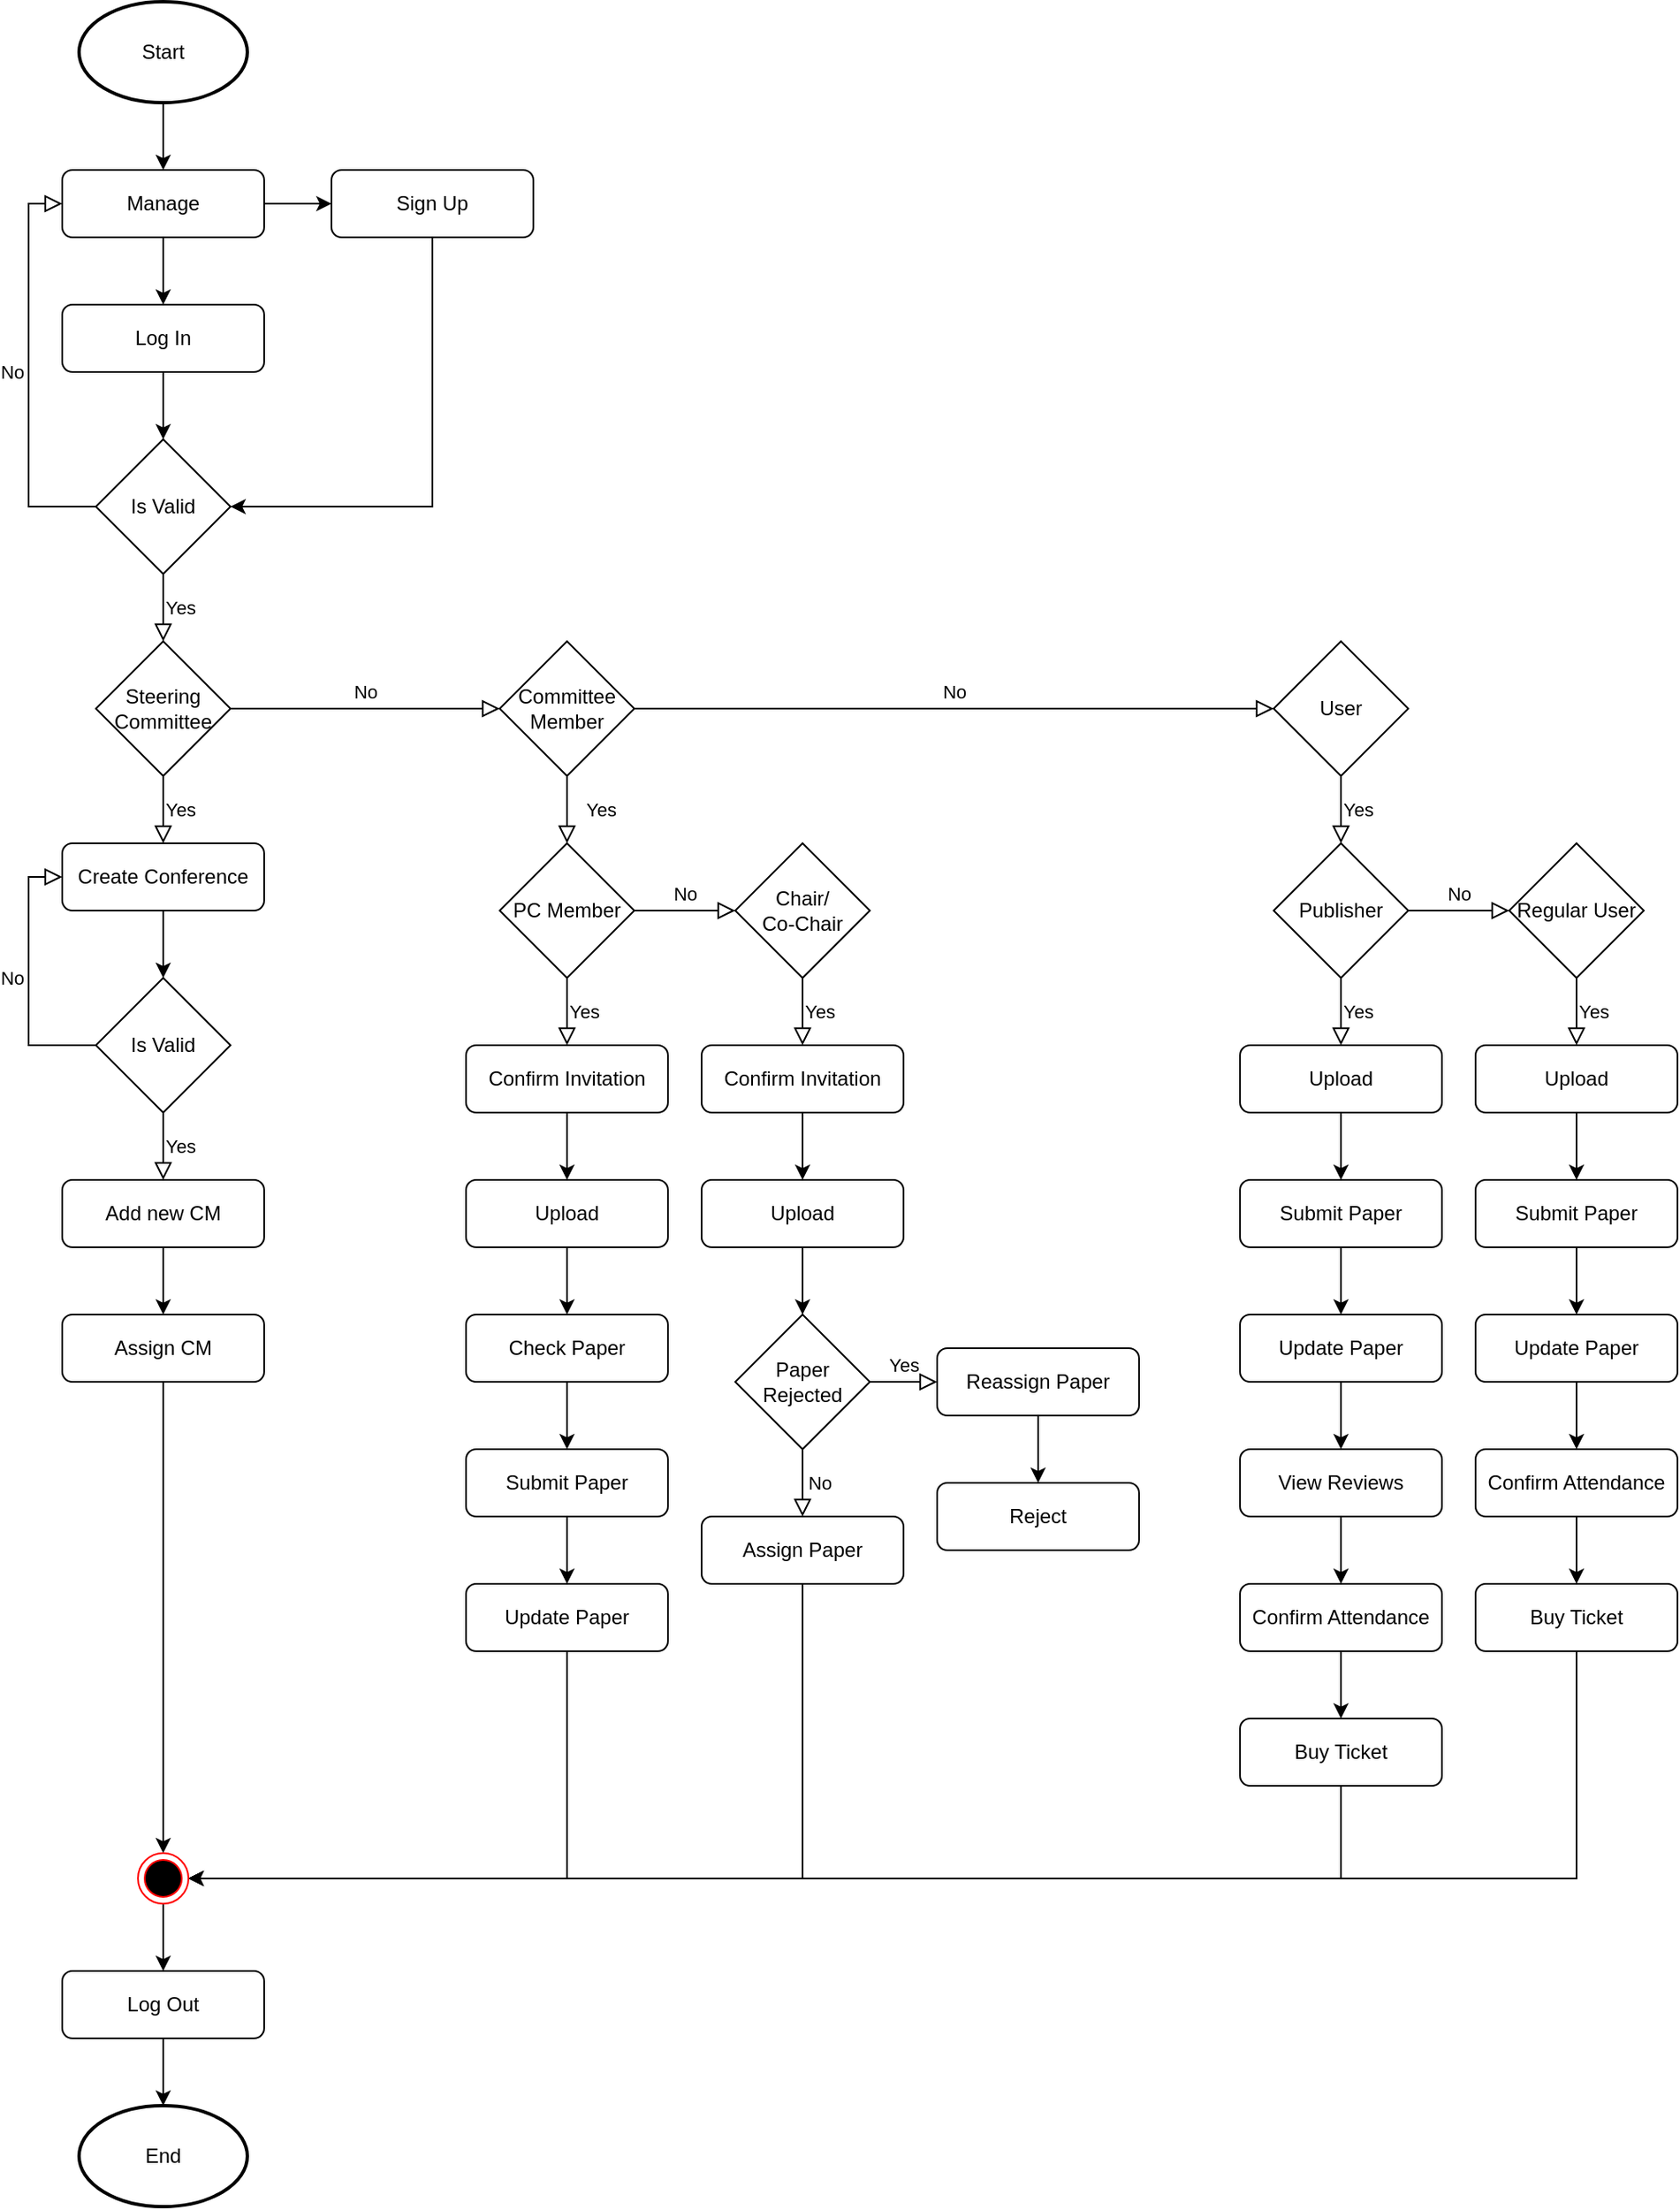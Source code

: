 <mxfile version="12.9.7" type="device"><diagram id="C5RBs43oDa-KdzZeNtuy" name="Page-1"><mxGraphModel dx="2031" dy="1090" grid="1" gridSize="10" guides="1" tooltips="1" connect="1" arrows="1" fold="1" page="1" pageScale="1" pageWidth="827" pageHeight="1169" math="0" shadow="0"><root><mxCell id="WIyWlLk6GJQsqaUBKTNV-0"/><mxCell id="WIyWlLk6GJQsqaUBKTNV-1" parent="WIyWlLk6GJQsqaUBKTNV-0"/><mxCell id="WIyWlLk6GJQsqaUBKTNV-4" value="Yes" style="rounded=0;html=1;jettySize=auto;orthogonalLoop=1;fontSize=11;endArrow=block;endFill=0;endSize=8;strokeWidth=1;shadow=0;labelBackgroundColor=none;edgeStyle=orthogonalEdgeStyle;exitX=0.5;exitY=1;exitDx=0;exitDy=0;entryX=0.5;entryY=0;entryDx=0;entryDy=0;" parent="WIyWlLk6GJQsqaUBKTNV-1" source="ciGOlzLyT1kSe8K-1vry-33" target="ciGOlzLyT1kSe8K-1vry-35" edge="1"><mxGeometry y="20" relative="1" as="geometry"><mxPoint as="offset"/><mxPoint x="219.5" y="530" as="sourcePoint"/><mxPoint x="219.5" y="570" as="targetPoint"/></mxGeometry></mxCell><mxCell id="WIyWlLk6GJQsqaUBKTNV-5" value="No" style="edgeStyle=orthogonalEdgeStyle;rounded=0;html=1;jettySize=auto;orthogonalLoop=1;fontSize=11;endArrow=block;endFill=0;endSize=8;strokeWidth=1;shadow=0;labelBackgroundColor=none;exitX=1;exitY=0.5;exitDx=0;exitDy=0;entryX=0;entryY=0.5;entryDx=0;entryDy=0;" parent="WIyWlLk6GJQsqaUBKTNV-1" source="ciGOlzLyT1kSe8K-1vry-27" target="ciGOlzLyT1kSe8K-1vry-33" edge="1"><mxGeometry y="10" relative="1" as="geometry"><mxPoint as="offset"/><mxPoint x="290" y="479.5" as="sourcePoint"/><mxPoint x="340" y="479.5" as="targetPoint"/></mxGeometry></mxCell><mxCell id="WIyWlLk6GJQsqaUBKTNV-9" value="Yes" style="edgeStyle=orthogonalEdgeStyle;rounded=0;html=1;jettySize=auto;orthogonalLoop=1;fontSize=11;endArrow=block;endFill=0;endSize=8;strokeWidth=1;shadow=0;labelBackgroundColor=none;exitX=0.5;exitY=1;exitDx=0;exitDy=0;" parent="WIyWlLk6GJQsqaUBKTNV-1" source="ciGOlzLyT1kSe8K-1vry-29" target="ciGOlzLyT1kSe8K-1vry-27" edge="1"><mxGeometry y="10" relative="1" as="geometry"><mxPoint as="offset"/><mxPoint x="220" y="410" as="sourcePoint"/><mxPoint x="630" y="380" as="targetPoint"/></mxGeometry></mxCell><mxCell id="ciGOlzLyT1kSe8K-1vry-17" value="" style="edgeStyle=orthogonalEdgeStyle;rounded=0;orthogonalLoop=1;jettySize=auto;html=1;" edge="1" parent="WIyWlLk6GJQsqaUBKTNV-1" source="WIyWlLk6GJQsqaUBKTNV-11" target="ciGOlzLyT1kSe8K-1vry-15"><mxGeometry relative="1" as="geometry"/></mxCell><mxCell id="ciGOlzLyT1kSe8K-1vry-24" style="edgeStyle=orthogonalEdgeStyle;rounded=0;orthogonalLoop=1;jettySize=auto;html=1;exitX=0.5;exitY=1;exitDx=0;exitDy=0;entryX=0.5;entryY=0;entryDx=0;entryDy=0;" edge="1" parent="WIyWlLk6GJQsqaUBKTNV-1" source="WIyWlLk6GJQsqaUBKTNV-11" target="ciGOlzLyT1kSe8K-1vry-23"><mxGeometry relative="1" as="geometry"/></mxCell><mxCell id="WIyWlLk6GJQsqaUBKTNV-11" value="Manage" style="rounded=1;whiteSpace=wrap;html=1;fontSize=12;glass=0;strokeWidth=1;shadow=0;" parent="WIyWlLk6GJQsqaUBKTNV-1" vertex="1"><mxGeometry x="160" y="160" width="120" height="40" as="geometry"/></mxCell><mxCell id="ciGOlzLyT1kSe8K-1vry-0" value="No" style="edgeStyle=orthogonalEdgeStyle;rounded=0;html=1;jettySize=auto;orthogonalLoop=1;fontSize=11;endArrow=block;endFill=0;endSize=8;strokeWidth=1;shadow=0;labelBackgroundColor=none;entryX=0;entryY=0.5;entryDx=0;entryDy=0;exitX=0;exitY=0.5;exitDx=0;exitDy=0;" edge="1" parent="WIyWlLk6GJQsqaUBKTNV-1" source="ciGOlzLyT1kSe8K-1vry-29" target="WIyWlLk6GJQsqaUBKTNV-11"><mxGeometry y="10" relative="1" as="geometry"><mxPoint as="offset"/><mxPoint x="170" y="360" as="sourcePoint"/><mxPoint x="140" y="360" as="targetPoint"/></mxGeometry></mxCell><mxCell id="ciGOlzLyT1kSe8K-1vry-1" value="Yes" style="edgeStyle=orthogonalEdgeStyle;rounded=0;html=1;jettySize=auto;orthogonalLoop=1;fontSize=11;endArrow=block;endFill=0;endSize=8;strokeWidth=1;shadow=0;labelBackgroundColor=none;exitX=0.5;exitY=1;exitDx=0;exitDy=0;entryX=0.5;entryY=0;entryDx=0;entryDy=0;" edge="1" parent="WIyWlLk6GJQsqaUBKTNV-1" source="ciGOlzLyT1kSe8K-1vry-35" target="ciGOlzLyT1kSe8K-1vry-56"><mxGeometry y="10" relative="1" as="geometry"><mxPoint as="offset"/><mxPoint x="510" y="660" as="sourcePoint"/><mxPoint x="560" y="660" as="targetPoint"/></mxGeometry></mxCell><mxCell id="ciGOlzLyT1kSe8K-1vry-20" style="edgeStyle=orthogonalEdgeStyle;rounded=0;orthogonalLoop=1;jettySize=auto;html=1;exitX=0.5;exitY=1;exitDx=0;exitDy=0;exitPerimeter=0;entryX=0.5;entryY=0;entryDx=0;entryDy=0;" edge="1" parent="WIyWlLk6GJQsqaUBKTNV-1" source="ciGOlzLyT1kSe8K-1vry-4" target="WIyWlLk6GJQsqaUBKTNV-11"><mxGeometry relative="1" as="geometry"/></mxCell><mxCell id="ciGOlzLyT1kSe8K-1vry-4" value="&lt;div&gt;Start&lt;/div&gt;" style="strokeWidth=2;html=1;shape=mxgraph.flowchart.start_1;whiteSpace=wrap;" vertex="1" parent="WIyWlLk6GJQsqaUBKTNV-1"><mxGeometry x="170" y="60" width="100" height="60" as="geometry"/></mxCell><mxCell id="ciGOlzLyT1kSe8K-1vry-22" style="edgeStyle=orthogonalEdgeStyle;rounded=0;orthogonalLoop=1;jettySize=auto;html=1;exitX=0.5;exitY=1;exitDx=0;exitDy=0;entryX=1;entryY=0.5;entryDx=0;entryDy=0;" edge="1" parent="WIyWlLk6GJQsqaUBKTNV-1" source="ciGOlzLyT1kSe8K-1vry-15" target="ciGOlzLyT1kSe8K-1vry-29"><mxGeometry relative="1" as="geometry"><mxPoint x="270" y="360" as="targetPoint"/></mxGeometry></mxCell><mxCell id="ciGOlzLyT1kSe8K-1vry-15" value="Sign Up" style="rounded=1;whiteSpace=wrap;html=1;fontSize=12;glass=0;strokeWidth=1;shadow=0;" vertex="1" parent="WIyWlLk6GJQsqaUBKTNV-1"><mxGeometry x="320" y="160" width="120" height="40" as="geometry"/></mxCell><mxCell id="ciGOlzLyT1kSe8K-1vry-25" style="edgeStyle=orthogonalEdgeStyle;rounded=0;orthogonalLoop=1;jettySize=auto;html=1;exitX=0.5;exitY=1;exitDx=0;exitDy=0;entryX=0.5;entryY=0;entryDx=0;entryDy=0;" edge="1" parent="WIyWlLk6GJQsqaUBKTNV-1" source="ciGOlzLyT1kSe8K-1vry-23" target="ciGOlzLyT1kSe8K-1vry-29"><mxGeometry relative="1" as="geometry"><mxPoint x="220" y="310" as="targetPoint"/></mxGeometry></mxCell><mxCell id="ciGOlzLyT1kSe8K-1vry-23" value="Log In" style="rounded=1;whiteSpace=wrap;html=1;fontSize=12;glass=0;strokeWidth=1;shadow=0;" vertex="1" parent="WIyWlLk6GJQsqaUBKTNV-1"><mxGeometry x="160" y="240" width="120" height="40" as="geometry"/></mxCell><mxCell id="ciGOlzLyT1kSe8K-1vry-27" value="Steering Committee" style="rhombus;whiteSpace=wrap;html=1;" vertex="1" parent="WIyWlLk6GJQsqaUBKTNV-1"><mxGeometry x="180" y="440" width="80" height="80" as="geometry"/></mxCell><mxCell id="ciGOlzLyT1kSe8K-1vry-29" value="Is Valid" style="rhombus;whiteSpace=wrap;html=1;" vertex="1" parent="WIyWlLk6GJQsqaUBKTNV-1"><mxGeometry x="180" y="320" width="80" height="80" as="geometry"/></mxCell><mxCell id="ciGOlzLyT1kSe8K-1vry-30" value="No" style="edgeStyle=orthogonalEdgeStyle;rounded=0;html=1;jettySize=auto;orthogonalLoop=1;fontSize=11;endArrow=block;endFill=0;endSize=8;strokeWidth=1;shadow=0;labelBackgroundColor=none;entryX=0;entryY=0.5;entryDx=0;entryDy=0;exitX=1;exitY=0.5;exitDx=0;exitDy=0;" edge="1" parent="WIyWlLk6GJQsqaUBKTNV-1" source="ciGOlzLyT1kSe8K-1vry-33" target="ciGOlzLyT1kSe8K-1vry-34"><mxGeometry y="10" relative="1" as="geometry"><mxPoint as="offset"/><mxPoint x="450" y="479.5" as="sourcePoint"/><mxPoint x="500" y="479.5" as="targetPoint"/></mxGeometry></mxCell><mxCell id="ciGOlzLyT1kSe8K-1vry-31" value="No" style="edgeStyle=orthogonalEdgeStyle;rounded=0;html=1;jettySize=auto;orthogonalLoop=1;fontSize=11;endArrow=block;endFill=0;endSize=8;strokeWidth=1;shadow=0;labelBackgroundColor=none;exitX=0.5;exitY=1;exitDx=0;exitDy=0;entryX=0.5;entryY=0;entryDx=0;entryDy=0;" edge="1" parent="WIyWlLk6GJQsqaUBKTNV-1" source="ciGOlzLyT1kSe8K-1vry-71" target="ciGOlzLyT1kSe8K-1vry-68"><mxGeometry y="10" relative="1" as="geometry"><mxPoint as="offset"/><mxPoint x="730" y="770" as="sourcePoint"/><mxPoint x="780" y="770" as="targetPoint"/></mxGeometry></mxCell><mxCell id="ciGOlzLyT1kSe8K-1vry-32" value="No" style="edgeStyle=orthogonalEdgeStyle;rounded=0;html=1;jettySize=auto;orthogonalLoop=1;fontSize=11;endArrow=block;endFill=0;endSize=8;strokeWidth=1;shadow=0;labelBackgroundColor=none;entryX=0;entryY=0.5;entryDx=0;entryDy=0;exitX=0;exitY=0.5;exitDx=0;exitDy=0;" edge="1" parent="WIyWlLk6GJQsqaUBKTNV-1" source="ciGOlzLyT1kSe8K-1vry-47" target="ciGOlzLyT1kSe8K-1vry-46"><mxGeometry y="10" relative="1" as="geometry"><mxPoint as="offset"/><mxPoint x="680" y="290" as="sourcePoint"/><mxPoint x="730" y="290" as="targetPoint"/></mxGeometry></mxCell><mxCell id="ciGOlzLyT1kSe8K-1vry-33" value="Committee Member" style="rhombus;whiteSpace=wrap;html=1;" vertex="1" parent="WIyWlLk6GJQsqaUBKTNV-1"><mxGeometry x="420" y="440" width="80" height="80" as="geometry"/></mxCell><mxCell id="ciGOlzLyT1kSe8K-1vry-34" value="User" style="rhombus;whiteSpace=wrap;html=1;" vertex="1" parent="WIyWlLk6GJQsqaUBKTNV-1"><mxGeometry x="880" y="440" width="80" height="80" as="geometry"/></mxCell><mxCell id="ciGOlzLyT1kSe8K-1vry-35" value="PC Member" style="rhombus;whiteSpace=wrap;html=1;" vertex="1" parent="WIyWlLk6GJQsqaUBKTNV-1"><mxGeometry x="420" y="560" width="80" height="80" as="geometry"/></mxCell><mxCell id="ciGOlzLyT1kSe8K-1vry-36" value="Yes" style="edgeStyle=orthogonalEdgeStyle;rounded=0;html=1;jettySize=auto;orthogonalLoop=1;fontSize=11;endArrow=block;endFill=0;endSize=8;strokeWidth=1;shadow=0;labelBackgroundColor=none;exitX=0.5;exitY=1;exitDx=0;exitDy=0;entryX=0.5;entryY=0;entryDx=0;entryDy=0;" edge="1" parent="WIyWlLk6GJQsqaUBKTNV-1" source="ciGOlzLyT1kSe8K-1vry-42" target="ciGOlzLyT1kSe8K-1vry-65"><mxGeometry y="10" relative="1" as="geometry"><mxPoint as="offset"/><mxPoint x="777" y="760" as="sourcePoint"/><mxPoint x="827" y="760" as="targetPoint"/></mxGeometry></mxCell><mxCell id="ciGOlzLyT1kSe8K-1vry-37" value="Yes" style="edgeStyle=orthogonalEdgeStyle;rounded=0;html=1;jettySize=auto;orthogonalLoop=1;fontSize=11;endArrow=block;endFill=0;endSize=8;strokeWidth=1;shadow=0;labelBackgroundColor=none;exitX=0.5;exitY=1;exitDx=0;exitDy=0;entryX=0.5;entryY=0;entryDx=0;entryDy=0;" edge="1" parent="WIyWlLk6GJQsqaUBKTNV-1" source="ciGOlzLyT1kSe8K-1vry-47" target="ciGOlzLyT1kSe8K-1vry-49"><mxGeometry y="10" relative="1" as="geometry"><mxPoint as="offset"/><mxPoint x="680" y="380" as="sourcePoint"/><mxPoint x="730" y="380" as="targetPoint"/></mxGeometry></mxCell><mxCell id="ciGOlzLyT1kSe8K-1vry-38" value="Yes" style="edgeStyle=orthogonalEdgeStyle;rounded=0;html=1;jettySize=auto;orthogonalLoop=1;fontSize=11;endArrow=block;endFill=0;endSize=8;strokeWidth=1;shadow=0;labelBackgroundColor=none;exitX=0.5;exitY=1;exitDx=0;exitDy=0;entryX=0.5;entryY=0;entryDx=0;entryDy=0;" edge="1" parent="WIyWlLk6GJQsqaUBKTNV-1" source="ciGOlzLyT1kSe8K-1vry-27" target="ciGOlzLyT1kSe8K-1vry-46"><mxGeometry y="10" relative="1" as="geometry"><mxPoint as="offset"/><mxPoint x="770" y="430" as="sourcePoint"/><mxPoint x="820" y="430" as="targetPoint"/></mxGeometry></mxCell><mxCell id="ciGOlzLyT1kSe8K-1vry-39" value="Yes" style="edgeStyle=orthogonalEdgeStyle;rounded=0;html=1;jettySize=auto;orthogonalLoop=1;fontSize=11;endArrow=block;endFill=0;endSize=8;strokeWidth=1;shadow=0;labelBackgroundColor=none;exitX=0.5;exitY=1;exitDx=0;exitDy=0;" edge="1" parent="WIyWlLk6GJQsqaUBKTNV-1" source="ciGOlzLyT1kSe8K-1vry-34" target="ciGOlzLyT1kSe8K-1vry-43"><mxGeometry y="10" relative="1" as="geometry"><mxPoint as="offset"/><mxPoint x="730" y="550" as="sourcePoint"/><mxPoint x="780" y="550" as="targetPoint"/></mxGeometry></mxCell><mxCell id="ciGOlzLyT1kSe8K-1vry-40" value="No" style="edgeStyle=orthogonalEdgeStyle;rounded=0;html=1;jettySize=auto;orthogonalLoop=1;fontSize=11;endArrow=block;endFill=0;endSize=8;strokeWidth=1;shadow=0;labelBackgroundColor=none;exitX=1;exitY=0.5;exitDx=0;exitDy=0;entryX=0;entryY=0.5;entryDx=0;entryDy=0;" edge="1" parent="WIyWlLk6GJQsqaUBKTNV-1" source="ciGOlzLyT1kSe8K-1vry-35" target="ciGOlzLyT1kSe8K-1vry-42"><mxGeometry y="10" relative="1" as="geometry"><mxPoint as="offset"/><mxPoint x="514" y="609.5" as="sourcePoint"/><mxPoint x="564" y="609.5" as="targetPoint"/></mxGeometry></mxCell><mxCell id="ciGOlzLyT1kSe8K-1vry-41" value="No" style="edgeStyle=orthogonalEdgeStyle;rounded=0;html=1;jettySize=auto;orthogonalLoop=1;fontSize=11;endArrow=block;endFill=0;endSize=8;strokeWidth=1;shadow=0;labelBackgroundColor=none;exitX=1;exitY=0.5;exitDx=0;exitDy=0;entryX=0;entryY=0.5;entryDx=0;entryDy=0;" edge="1" parent="WIyWlLk6GJQsqaUBKTNV-1" source="ciGOlzLyT1kSe8K-1vry-43" target="ciGOlzLyT1kSe8K-1vry-44"><mxGeometry y="10" relative="1" as="geometry"><mxPoint as="offset"/><mxPoint x="690" y="300" as="sourcePoint"/><mxPoint x="740" y="300" as="targetPoint"/></mxGeometry></mxCell><mxCell id="ciGOlzLyT1kSe8K-1vry-42" value="&lt;div&gt;Chair/&lt;/div&gt;&lt;div&gt;Co-Chair&lt;/div&gt;" style="rhombus;whiteSpace=wrap;html=1;" vertex="1" parent="WIyWlLk6GJQsqaUBKTNV-1"><mxGeometry x="560" y="560" width="80" height="80" as="geometry"/></mxCell><mxCell id="ciGOlzLyT1kSe8K-1vry-43" value="Publisher" style="rhombus;whiteSpace=wrap;html=1;" vertex="1" parent="WIyWlLk6GJQsqaUBKTNV-1"><mxGeometry x="880" y="560" width="80" height="80" as="geometry"/></mxCell><mxCell id="ciGOlzLyT1kSe8K-1vry-44" value="Regular User" style="rhombus;whiteSpace=wrap;html=1;" vertex="1" parent="WIyWlLk6GJQsqaUBKTNV-1"><mxGeometry x="1020" y="560" width="80" height="80" as="geometry"/></mxCell><mxCell id="ciGOlzLyT1kSe8K-1vry-48" style="edgeStyle=orthogonalEdgeStyle;rounded=0;orthogonalLoop=1;jettySize=auto;html=1;exitX=0.5;exitY=1;exitDx=0;exitDy=0;" edge="1" parent="WIyWlLk6GJQsqaUBKTNV-1" source="ciGOlzLyT1kSe8K-1vry-46" target="ciGOlzLyT1kSe8K-1vry-47"><mxGeometry relative="1" as="geometry"/></mxCell><mxCell id="ciGOlzLyT1kSe8K-1vry-46" value="Create Conference" style="rounded=1;whiteSpace=wrap;html=1;fontSize=12;glass=0;strokeWidth=1;shadow=0;" vertex="1" parent="WIyWlLk6GJQsqaUBKTNV-1"><mxGeometry x="160" y="560" width="120" height="40" as="geometry"/></mxCell><mxCell id="ciGOlzLyT1kSe8K-1vry-47" value="Is Valid" style="rhombus;whiteSpace=wrap;html=1;" vertex="1" parent="WIyWlLk6GJQsqaUBKTNV-1"><mxGeometry x="180" y="640" width="80" height="80" as="geometry"/></mxCell><mxCell id="ciGOlzLyT1kSe8K-1vry-51" style="edgeStyle=orthogonalEdgeStyle;rounded=0;orthogonalLoop=1;jettySize=auto;html=1;exitX=0.5;exitY=1;exitDx=0;exitDy=0;entryX=0.5;entryY=0;entryDx=0;entryDy=0;" edge="1" parent="WIyWlLk6GJQsqaUBKTNV-1" source="ciGOlzLyT1kSe8K-1vry-49" target="ciGOlzLyT1kSe8K-1vry-50"><mxGeometry relative="1" as="geometry"/></mxCell><mxCell id="ciGOlzLyT1kSe8K-1vry-49" value="Add new CM" style="rounded=1;whiteSpace=wrap;html=1;fontSize=12;glass=0;strokeWidth=1;shadow=0;" vertex="1" parent="WIyWlLk6GJQsqaUBKTNV-1"><mxGeometry x="160" y="760" width="120" height="40" as="geometry"/></mxCell><mxCell id="ciGOlzLyT1kSe8K-1vry-101" style="edgeStyle=orthogonalEdgeStyle;rounded=0;orthogonalLoop=1;jettySize=auto;html=1;exitX=0.5;exitY=1;exitDx=0;exitDy=0;" edge="1" parent="WIyWlLk6GJQsqaUBKTNV-1" source="ciGOlzLyT1kSe8K-1vry-50" target="ciGOlzLyT1kSe8K-1vry-100"><mxGeometry relative="1" as="geometry"/></mxCell><mxCell id="ciGOlzLyT1kSe8K-1vry-50" value="Assign CM" style="rounded=1;whiteSpace=wrap;html=1;fontSize=12;glass=0;strokeWidth=1;shadow=0;" vertex="1" parent="WIyWlLk6GJQsqaUBKTNV-1"><mxGeometry x="160" y="840" width="120" height="40" as="geometry"/></mxCell><mxCell id="ciGOlzLyT1kSe8K-1vry-52" value="Yes" style="edgeStyle=orthogonalEdgeStyle;rounded=0;html=1;jettySize=auto;orthogonalLoop=1;fontSize=11;endArrow=block;endFill=0;endSize=8;strokeWidth=1;shadow=0;labelBackgroundColor=none;exitX=0.5;exitY=1;exitDx=0;exitDy=0;entryX=0.5;entryY=0;entryDx=0;entryDy=0;" edge="1" parent="WIyWlLk6GJQsqaUBKTNV-1" source="ciGOlzLyT1kSe8K-1vry-43" target="ciGOlzLyT1kSe8K-1vry-78"><mxGeometry y="10" relative="1" as="geometry"><mxPoint as="offset"/><mxPoint x="1340" y="600" as="sourcePoint"/><mxPoint x="1390" y="600" as="targetPoint"/></mxGeometry></mxCell><mxCell id="ciGOlzLyT1kSe8K-1vry-55" value="Yes" style="edgeStyle=orthogonalEdgeStyle;rounded=0;html=1;jettySize=auto;orthogonalLoop=1;fontSize=11;endArrow=block;endFill=0;endSize=8;strokeWidth=1;shadow=0;labelBackgroundColor=none;exitX=1;exitY=0.5;exitDx=0;exitDy=0;entryX=0;entryY=0.5;entryDx=0;entryDy=0;" edge="1" parent="WIyWlLk6GJQsqaUBKTNV-1" source="ciGOlzLyT1kSe8K-1vry-71" target="ciGOlzLyT1kSe8K-1vry-74"><mxGeometry y="10" relative="1" as="geometry"><mxPoint as="offset"/><mxPoint x="780" y="730" as="sourcePoint"/><mxPoint x="830" y="730" as="targetPoint"/></mxGeometry></mxCell><mxCell id="ciGOlzLyT1kSe8K-1vry-58" style="edgeStyle=orthogonalEdgeStyle;rounded=0;orthogonalLoop=1;jettySize=auto;html=1;exitX=0.5;exitY=1;exitDx=0;exitDy=0;entryX=0.5;entryY=0;entryDx=0;entryDy=0;" edge="1" parent="WIyWlLk6GJQsqaUBKTNV-1" source="ciGOlzLyT1kSe8K-1vry-56" target="ciGOlzLyT1kSe8K-1vry-57"><mxGeometry relative="1" as="geometry"/></mxCell><mxCell id="ciGOlzLyT1kSe8K-1vry-56" value="Confirm Invitation" style="rounded=1;whiteSpace=wrap;html=1;fontSize=12;glass=0;strokeWidth=1;shadow=0;" vertex="1" parent="WIyWlLk6GJQsqaUBKTNV-1"><mxGeometry x="400" y="680" width="120" height="40" as="geometry"/></mxCell><mxCell id="ciGOlzLyT1kSe8K-1vry-60" style="edgeStyle=orthogonalEdgeStyle;rounded=0;orthogonalLoop=1;jettySize=auto;html=1;exitX=0.5;exitY=1;exitDx=0;exitDy=0;entryX=0.5;entryY=0;entryDx=0;entryDy=0;" edge="1" parent="WIyWlLk6GJQsqaUBKTNV-1" source="ciGOlzLyT1kSe8K-1vry-57" target="ciGOlzLyT1kSe8K-1vry-59"><mxGeometry relative="1" as="geometry"/></mxCell><mxCell id="ciGOlzLyT1kSe8K-1vry-57" value="Upload" style="rounded=1;whiteSpace=wrap;html=1;fontSize=12;glass=0;strokeWidth=1;shadow=0;" vertex="1" parent="WIyWlLk6GJQsqaUBKTNV-1"><mxGeometry x="400" y="760" width="120" height="40" as="geometry"/></mxCell><mxCell id="ciGOlzLyT1kSe8K-1vry-62" style="edgeStyle=orthogonalEdgeStyle;rounded=0;orthogonalLoop=1;jettySize=auto;html=1;exitX=0.5;exitY=1;exitDx=0;exitDy=0;" edge="1" parent="WIyWlLk6GJQsqaUBKTNV-1" source="ciGOlzLyT1kSe8K-1vry-59" target="ciGOlzLyT1kSe8K-1vry-61"><mxGeometry relative="1" as="geometry"/></mxCell><mxCell id="ciGOlzLyT1kSe8K-1vry-59" value="Check Paper" style="rounded=1;whiteSpace=wrap;html=1;fontSize=12;glass=0;strokeWidth=1;shadow=0;" vertex="1" parent="WIyWlLk6GJQsqaUBKTNV-1"><mxGeometry x="400" y="840" width="120" height="40" as="geometry"/></mxCell><mxCell id="ciGOlzLyT1kSe8K-1vry-64" style="edgeStyle=orthogonalEdgeStyle;rounded=0;orthogonalLoop=1;jettySize=auto;html=1;exitX=0.5;exitY=1;exitDx=0;exitDy=0;" edge="1" parent="WIyWlLk6GJQsqaUBKTNV-1" source="ciGOlzLyT1kSe8K-1vry-61" target="ciGOlzLyT1kSe8K-1vry-63"><mxGeometry relative="1" as="geometry"/></mxCell><mxCell id="ciGOlzLyT1kSe8K-1vry-61" value="Submit Paper" style="rounded=1;whiteSpace=wrap;html=1;fontSize=12;glass=0;strokeWidth=1;shadow=0;" vertex="1" parent="WIyWlLk6GJQsqaUBKTNV-1"><mxGeometry x="400" y="920" width="120" height="40" as="geometry"/></mxCell><mxCell id="ciGOlzLyT1kSe8K-1vry-102" style="edgeStyle=orthogonalEdgeStyle;rounded=0;orthogonalLoop=1;jettySize=auto;html=1;exitX=0.5;exitY=1;exitDx=0;exitDy=0;entryX=1;entryY=0.5;entryDx=0;entryDy=0;" edge="1" parent="WIyWlLk6GJQsqaUBKTNV-1" source="ciGOlzLyT1kSe8K-1vry-63" target="ciGOlzLyT1kSe8K-1vry-100"><mxGeometry relative="1" as="geometry"/></mxCell><mxCell id="ciGOlzLyT1kSe8K-1vry-63" value="Update Paper" style="rounded=1;whiteSpace=wrap;html=1;fontSize=12;glass=0;strokeWidth=1;shadow=0;" vertex="1" parent="WIyWlLk6GJQsqaUBKTNV-1"><mxGeometry x="400" y="1000" width="120" height="40" as="geometry"/></mxCell><mxCell id="ciGOlzLyT1kSe8K-1vry-69" style="edgeStyle=orthogonalEdgeStyle;rounded=0;orthogonalLoop=1;jettySize=auto;html=1;exitX=0.5;exitY=1;exitDx=0;exitDy=0;entryX=0.5;entryY=0;entryDx=0;entryDy=0;" edge="1" parent="WIyWlLk6GJQsqaUBKTNV-1" source="ciGOlzLyT1kSe8K-1vry-65" target="ciGOlzLyT1kSe8K-1vry-67"><mxGeometry relative="1" as="geometry"/></mxCell><mxCell id="ciGOlzLyT1kSe8K-1vry-65" value="Confirm Invitation" style="rounded=1;whiteSpace=wrap;html=1;fontSize=12;glass=0;strokeWidth=1;shadow=0;" vertex="1" parent="WIyWlLk6GJQsqaUBKTNV-1"><mxGeometry x="540" y="680" width="120" height="40" as="geometry"/></mxCell><mxCell id="ciGOlzLyT1kSe8K-1vry-70" style="edgeStyle=orthogonalEdgeStyle;rounded=0;orthogonalLoop=1;jettySize=auto;html=1;exitX=0.5;exitY=1;exitDx=0;exitDy=0;entryX=0.5;entryY=0;entryDx=0;entryDy=0;" edge="1" parent="WIyWlLk6GJQsqaUBKTNV-1" source="ciGOlzLyT1kSe8K-1vry-67" target="ciGOlzLyT1kSe8K-1vry-71"><mxGeometry relative="1" as="geometry"><mxPoint x="600" y="830" as="targetPoint"/><Array as="points"/></mxGeometry></mxCell><mxCell id="ciGOlzLyT1kSe8K-1vry-67" value="Upload" style="rounded=1;whiteSpace=wrap;html=1;fontSize=12;glass=0;strokeWidth=1;shadow=0;" vertex="1" parent="WIyWlLk6GJQsqaUBKTNV-1"><mxGeometry x="540" y="760" width="120" height="40" as="geometry"/></mxCell><mxCell id="ciGOlzLyT1kSe8K-1vry-103" style="edgeStyle=orthogonalEdgeStyle;rounded=0;orthogonalLoop=1;jettySize=auto;html=1;exitX=0.5;exitY=1;exitDx=0;exitDy=0;entryX=1;entryY=0.5;entryDx=0;entryDy=0;" edge="1" parent="WIyWlLk6GJQsqaUBKTNV-1" source="ciGOlzLyT1kSe8K-1vry-68" target="ciGOlzLyT1kSe8K-1vry-100"><mxGeometry relative="1" as="geometry"><mxPoint x="510" y="1270" as="targetPoint"/></mxGeometry></mxCell><mxCell id="ciGOlzLyT1kSe8K-1vry-68" value="Assign Paper" style="rounded=1;whiteSpace=wrap;html=1;fontSize=12;glass=0;strokeWidth=1;shadow=0;" vertex="1" parent="WIyWlLk6GJQsqaUBKTNV-1"><mxGeometry x="540" y="960" width="120" height="40" as="geometry"/></mxCell><mxCell id="ciGOlzLyT1kSe8K-1vry-71" value="Paper Rejected" style="rhombus;whiteSpace=wrap;html=1;" vertex="1" parent="WIyWlLk6GJQsqaUBKTNV-1"><mxGeometry x="560" y="840" width="80" height="80" as="geometry"/></mxCell><mxCell id="ciGOlzLyT1kSe8K-1vry-73" value="Reject" style="rounded=1;whiteSpace=wrap;html=1;fontSize=12;glass=0;strokeWidth=1;shadow=0;" vertex="1" parent="WIyWlLk6GJQsqaUBKTNV-1"><mxGeometry x="680" y="940" width="120" height="40" as="geometry"/></mxCell><mxCell id="ciGOlzLyT1kSe8K-1vry-76" style="edgeStyle=orthogonalEdgeStyle;rounded=0;orthogonalLoop=1;jettySize=auto;html=1;exitX=0.5;exitY=1;exitDx=0;exitDy=0;" edge="1" parent="WIyWlLk6GJQsqaUBKTNV-1" source="ciGOlzLyT1kSe8K-1vry-74" target="ciGOlzLyT1kSe8K-1vry-73"><mxGeometry relative="1" as="geometry"/></mxCell><mxCell id="ciGOlzLyT1kSe8K-1vry-74" value="Reassign Paper" style="rounded=1;whiteSpace=wrap;html=1;fontSize=12;glass=0;strokeWidth=1;shadow=0;" vertex="1" parent="WIyWlLk6GJQsqaUBKTNV-1"><mxGeometry x="680" y="860" width="120" height="40" as="geometry"/></mxCell><mxCell id="ciGOlzLyT1kSe8K-1vry-85" style="edgeStyle=orthogonalEdgeStyle;rounded=0;orthogonalLoop=1;jettySize=auto;html=1;exitX=0.5;exitY=1;exitDx=0;exitDy=0;entryX=0.5;entryY=0;entryDx=0;entryDy=0;" edge="1" parent="WIyWlLk6GJQsqaUBKTNV-1" source="ciGOlzLyT1kSe8K-1vry-78" target="ciGOlzLyT1kSe8K-1vry-79"><mxGeometry relative="1" as="geometry"/></mxCell><mxCell id="ciGOlzLyT1kSe8K-1vry-78" value="&lt;div&gt;Upload&lt;/div&gt;" style="rounded=1;whiteSpace=wrap;html=1;fontSize=12;glass=0;strokeWidth=1;shadow=0;" vertex="1" parent="WIyWlLk6GJQsqaUBKTNV-1"><mxGeometry x="860" y="680" width="120" height="40" as="geometry"/></mxCell><mxCell id="ciGOlzLyT1kSe8K-1vry-86" style="edgeStyle=orthogonalEdgeStyle;rounded=0;orthogonalLoop=1;jettySize=auto;html=1;exitX=0.5;exitY=1;exitDx=0;exitDy=0;entryX=0.5;entryY=0;entryDx=0;entryDy=0;" edge="1" parent="WIyWlLk6GJQsqaUBKTNV-1" source="ciGOlzLyT1kSe8K-1vry-79" target="ciGOlzLyT1kSe8K-1vry-80"><mxGeometry relative="1" as="geometry"/></mxCell><mxCell id="ciGOlzLyT1kSe8K-1vry-79" value="Submit Paper" style="rounded=1;whiteSpace=wrap;html=1;fontSize=12;glass=0;strokeWidth=1;shadow=0;" vertex="1" parent="WIyWlLk6GJQsqaUBKTNV-1"><mxGeometry x="860" y="760" width="120" height="40" as="geometry"/></mxCell><mxCell id="ciGOlzLyT1kSe8K-1vry-87" style="edgeStyle=orthogonalEdgeStyle;rounded=0;orthogonalLoop=1;jettySize=auto;html=1;exitX=0.5;exitY=1;exitDx=0;exitDy=0;entryX=0.5;entryY=0;entryDx=0;entryDy=0;" edge="1" parent="WIyWlLk6GJQsqaUBKTNV-1" source="ciGOlzLyT1kSe8K-1vry-80" target="ciGOlzLyT1kSe8K-1vry-81"><mxGeometry relative="1" as="geometry"/></mxCell><mxCell id="ciGOlzLyT1kSe8K-1vry-80" value="Update Paper" style="rounded=1;whiteSpace=wrap;html=1;fontSize=12;glass=0;strokeWidth=1;shadow=0;" vertex="1" parent="WIyWlLk6GJQsqaUBKTNV-1"><mxGeometry x="860" y="840" width="120" height="40" as="geometry"/></mxCell><mxCell id="ciGOlzLyT1kSe8K-1vry-88" style="edgeStyle=orthogonalEdgeStyle;rounded=0;orthogonalLoop=1;jettySize=auto;html=1;exitX=0.5;exitY=1;exitDx=0;exitDy=0;" edge="1" parent="WIyWlLk6GJQsqaUBKTNV-1" source="ciGOlzLyT1kSe8K-1vry-81" target="ciGOlzLyT1kSe8K-1vry-82"><mxGeometry relative="1" as="geometry"/></mxCell><mxCell id="ciGOlzLyT1kSe8K-1vry-81" value="View Reviews" style="rounded=1;whiteSpace=wrap;html=1;fontSize=12;glass=0;strokeWidth=1;shadow=0;" vertex="1" parent="WIyWlLk6GJQsqaUBKTNV-1"><mxGeometry x="860" y="920" width="120" height="40" as="geometry"/></mxCell><mxCell id="ciGOlzLyT1kSe8K-1vry-89" style="edgeStyle=orthogonalEdgeStyle;rounded=0;orthogonalLoop=1;jettySize=auto;html=1;exitX=0.5;exitY=1;exitDx=0;exitDy=0;entryX=0.5;entryY=0;entryDx=0;entryDy=0;" edge="1" parent="WIyWlLk6GJQsqaUBKTNV-1" source="ciGOlzLyT1kSe8K-1vry-82" target="ciGOlzLyT1kSe8K-1vry-83"><mxGeometry relative="1" as="geometry"/></mxCell><mxCell id="ciGOlzLyT1kSe8K-1vry-82" value="Confirm Attendance" style="rounded=1;whiteSpace=wrap;html=1;fontSize=12;glass=0;strokeWidth=1;shadow=0;" vertex="1" parent="WIyWlLk6GJQsqaUBKTNV-1"><mxGeometry x="860" y="1000" width="120" height="40" as="geometry"/></mxCell><mxCell id="ciGOlzLyT1kSe8K-1vry-106" style="edgeStyle=orthogonalEdgeStyle;rounded=0;orthogonalLoop=1;jettySize=auto;html=1;exitX=0.5;exitY=1;exitDx=0;exitDy=0;entryX=1;entryY=0.5;entryDx=0;entryDy=0;" edge="1" parent="WIyWlLk6GJQsqaUBKTNV-1" source="ciGOlzLyT1kSe8K-1vry-83" target="ciGOlzLyT1kSe8K-1vry-100"><mxGeometry relative="1" as="geometry"/></mxCell><mxCell id="ciGOlzLyT1kSe8K-1vry-83" value="Buy Ticket" style="rounded=1;whiteSpace=wrap;html=1;fontSize=12;glass=0;strokeWidth=1;shadow=0;" vertex="1" parent="WIyWlLk6GJQsqaUBKTNV-1"><mxGeometry x="860" y="1080" width="120" height="40" as="geometry"/></mxCell><mxCell id="ciGOlzLyT1kSe8K-1vry-90" style="edgeStyle=orthogonalEdgeStyle;rounded=0;orthogonalLoop=1;jettySize=auto;html=1;exitX=0.5;exitY=1;exitDx=0;exitDy=0;entryX=0.5;entryY=0;entryDx=0;entryDy=0;" edge="1" parent="WIyWlLk6GJQsqaUBKTNV-1" source="ciGOlzLyT1kSe8K-1vry-91" target="ciGOlzLyT1kSe8K-1vry-93"><mxGeometry relative="1" as="geometry"/></mxCell><mxCell id="ciGOlzLyT1kSe8K-1vry-91" value="&lt;div&gt;Upload&lt;/div&gt;" style="rounded=1;whiteSpace=wrap;html=1;fontSize=12;glass=0;strokeWidth=1;shadow=0;" vertex="1" parent="WIyWlLk6GJQsqaUBKTNV-1"><mxGeometry x="1000" y="680" width="120" height="40" as="geometry"/></mxCell><mxCell id="ciGOlzLyT1kSe8K-1vry-92" style="edgeStyle=orthogonalEdgeStyle;rounded=0;orthogonalLoop=1;jettySize=auto;html=1;exitX=0.5;exitY=1;exitDx=0;exitDy=0;entryX=0.5;entryY=0;entryDx=0;entryDy=0;" edge="1" parent="WIyWlLk6GJQsqaUBKTNV-1" source="ciGOlzLyT1kSe8K-1vry-93" target="ciGOlzLyT1kSe8K-1vry-94"><mxGeometry relative="1" as="geometry"/></mxCell><mxCell id="ciGOlzLyT1kSe8K-1vry-93" value="Submit Paper" style="rounded=1;whiteSpace=wrap;html=1;fontSize=12;glass=0;strokeWidth=1;shadow=0;" vertex="1" parent="WIyWlLk6GJQsqaUBKTNV-1"><mxGeometry x="1000" y="760" width="120" height="40" as="geometry"/></mxCell><mxCell id="ciGOlzLyT1kSe8K-1vry-99" style="edgeStyle=orthogonalEdgeStyle;rounded=0;orthogonalLoop=1;jettySize=auto;html=1;exitX=0.5;exitY=1;exitDx=0;exitDy=0;entryX=0.5;entryY=0;entryDx=0;entryDy=0;" edge="1" parent="WIyWlLk6GJQsqaUBKTNV-1" source="ciGOlzLyT1kSe8K-1vry-94" target="ciGOlzLyT1kSe8K-1vry-97"><mxGeometry relative="1" as="geometry"/></mxCell><mxCell id="ciGOlzLyT1kSe8K-1vry-94" value="Update Paper" style="rounded=1;whiteSpace=wrap;html=1;fontSize=12;glass=0;strokeWidth=1;shadow=0;" vertex="1" parent="WIyWlLk6GJQsqaUBKTNV-1"><mxGeometry x="1000" y="840" width="120" height="40" as="geometry"/></mxCell><mxCell id="ciGOlzLyT1kSe8K-1vry-95" value="Yes" style="edgeStyle=orthogonalEdgeStyle;rounded=0;html=1;jettySize=auto;orthogonalLoop=1;fontSize=11;endArrow=block;endFill=0;endSize=8;strokeWidth=1;shadow=0;labelBackgroundColor=none;exitX=0.5;exitY=1;exitDx=0;exitDy=0;entryX=0.5;entryY=0;entryDx=0;entryDy=0;" edge="1" parent="WIyWlLk6GJQsqaUBKTNV-1" source="ciGOlzLyT1kSe8K-1vry-44" target="ciGOlzLyT1kSe8K-1vry-91"><mxGeometry y="10" relative="1" as="geometry"><mxPoint as="offset"/><mxPoint x="930" y="650" as="sourcePoint"/><mxPoint x="930" y="690" as="targetPoint"/></mxGeometry></mxCell><mxCell id="ciGOlzLyT1kSe8K-1vry-96" style="edgeStyle=orthogonalEdgeStyle;rounded=0;orthogonalLoop=1;jettySize=auto;html=1;exitX=0.5;exitY=1;exitDx=0;exitDy=0;entryX=0.5;entryY=0;entryDx=0;entryDy=0;" edge="1" parent="WIyWlLk6GJQsqaUBKTNV-1" source="ciGOlzLyT1kSe8K-1vry-97" target="ciGOlzLyT1kSe8K-1vry-98"><mxGeometry relative="1" as="geometry"/></mxCell><mxCell id="ciGOlzLyT1kSe8K-1vry-97" value="Confirm Attendance" style="rounded=1;whiteSpace=wrap;html=1;fontSize=12;glass=0;strokeWidth=1;shadow=0;" vertex="1" parent="WIyWlLk6GJQsqaUBKTNV-1"><mxGeometry x="1000" y="920" width="120" height="40" as="geometry"/></mxCell><mxCell id="ciGOlzLyT1kSe8K-1vry-107" style="edgeStyle=orthogonalEdgeStyle;rounded=0;orthogonalLoop=1;jettySize=auto;html=1;exitX=0.5;exitY=1;exitDx=0;exitDy=0;entryX=1;entryY=0.5;entryDx=0;entryDy=0;" edge="1" parent="WIyWlLk6GJQsqaUBKTNV-1" source="ciGOlzLyT1kSe8K-1vry-98" target="ciGOlzLyT1kSe8K-1vry-100"><mxGeometry relative="1" as="geometry"/></mxCell><mxCell id="ciGOlzLyT1kSe8K-1vry-98" value="Buy Ticket" style="rounded=1;whiteSpace=wrap;html=1;fontSize=12;glass=0;strokeWidth=1;shadow=0;" vertex="1" parent="WIyWlLk6GJQsqaUBKTNV-1"><mxGeometry x="1000" y="1000" width="120" height="40" as="geometry"/></mxCell><mxCell id="ciGOlzLyT1kSe8K-1vry-111" style="edgeStyle=orthogonalEdgeStyle;rounded=0;orthogonalLoop=1;jettySize=auto;html=1;exitX=0.5;exitY=1;exitDx=0;exitDy=0;entryX=0.5;entryY=0;entryDx=0;entryDy=0;" edge="1" parent="WIyWlLk6GJQsqaUBKTNV-1" source="ciGOlzLyT1kSe8K-1vry-100" target="ciGOlzLyT1kSe8K-1vry-110"><mxGeometry relative="1" as="geometry"/></mxCell><mxCell id="ciGOlzLyT1kSe8K-1vry-100" value="" style="ellipse;html=1;shape=endState;fillColor=#000000;strokeColor=#ff0000;" vertex="1" parent="WIyWlLk6GJQsqaUBKTNV-1"><mxGeometry x="205" y="1160" width="30" height="30" as="geometry"/></mxCell><mxCell id="ciGOlzLyT1kSe8K-1vry-109" value="End" style="strokeWidth=2;html=1;shape=mxgraph.flowchart.start_1;whiteSpace=wrap;" vertex="1" parent="WIyWlLk6GJQsqaUBKTNV-1"><mxGeometry x="170" y="1310" width="100" height="60" as="geometry"/></mxCell><mxCell id="ciGOlzLyT1kSe8K-1vry-112" style="edgeStyle=orthogonalEdgeStyle;rounded=0;orthogonalLoop=1;jettySize=auto;html=1;exitX=0.5;exitY=1;exitDx=0;exitDy=0;entryX=0.5;entryY=0;entryDx=0;entryDy=0;entryPerimeter=0;" edge="1" parent="WIyWlLk6GJQsqaUBKTNV-1" source="ciGOlzLyT1kSe8K-1vry-110" target="ciGOlzLyT1kSe8K-1vry-109"><mxGeometry relative="1" as="geometry"/></mxCell><mxCell id="ciGOlzLyT1kSe8K-1vry-110" value="Log Out" style="rounded=1;whiteSpace=wrap;html=1;fontSize=12;glass=0;strokeWidth=1;shadow=0;" vertex="1" parent="WIyWlLk6GJQsqaUBKTNV-1"><mxGeometry x="160" y="1230" width="120" height="40" as="geometry"/></mxCell></root></mxGraphModel></diagram></mxfile>